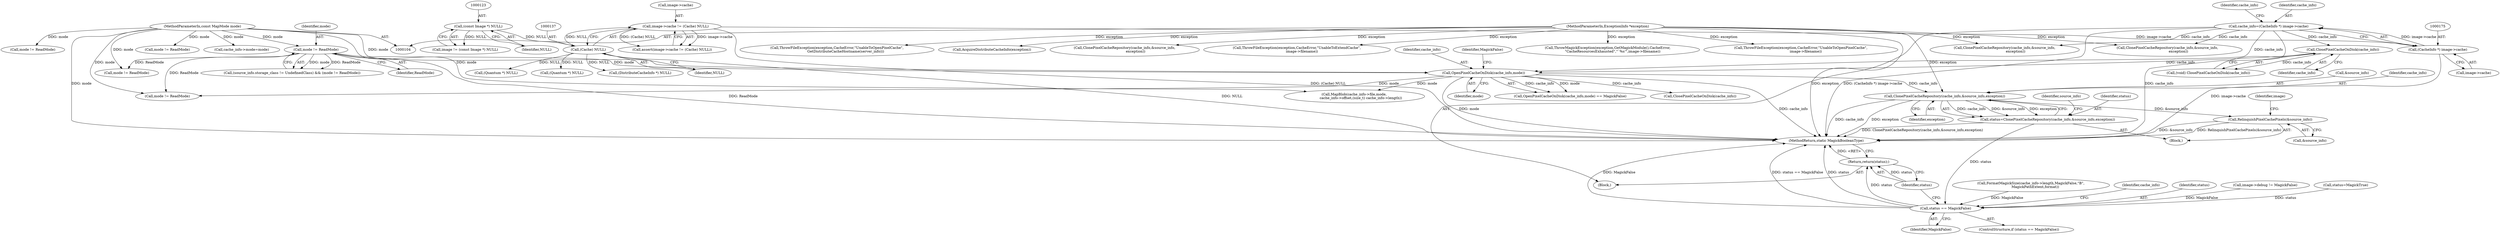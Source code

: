 digraph "0_ImageMagick_aecd0ada163a4d6c769cec178955d5f3e9316f2f@pointer" {
"1001199" [label="(Call,ClonePixelCacheRepository(cache_info,&source_info,exception))"];
"1000879" [label="(Call,OpenPixelCacheOnDisk(cache_info,mode))"];
"1000869" [label="(Call,ClosePixelCacheOnDisk(cache_info))"];
"1000172" [label="(Call,cache_info=(CacheInfo *) image->cache)"];
"1000174" [label="(Call,(CacheInfo *) image->cache)"];
"1000132" [label="(Call,image->cache != (Cache) NULL)"];
"1000136" [label="(Call,(Cache) NULL)"];
"1000122" [label="(Call,(const Image *) NULL)"];
"1000863" [label="(Call,mode != ReadMode)"];
"1000106" [label="(MethodParameterIn,const MapMode mode)"];
"1000107" [label="(MethodParameterIn,ExceptionInfo *exception)"];
"1001197" [label="(Call,status=ClonePixelCacheRepository(cache_info,&source_info,exception))"];
"1001273" [label="(Call,status == MagickFalse)"];
"1001281" [label="(Return,return(status);)"];
"1001204" [label="(Call,RelinquishPixelCachePixels(&source_info))"];
"1001201" [label="(Call,&source_info)"];
"1000182" [label="(Identifier,cache_info)"];
"1000755" [label="(Call,ClonePixelCacheRepository(cache_info,&source_info,\n                    exception))"];
"1000845" [label="(Call,ThrowMagickException(exception,GetMagickModule(),CacheError,\n         \"CacheResourcesExhausted\",\"`%s'\",image->filename))"];
"1000894" [label="(Call,ThrowFileException(exception,CacheError,\"UnableToOpenPixelCache\",\n         image->filename))"];
"1000881" [label="(Identifier,mode)"];
"1000870" [label="(Identifier,cache_info)"];
"1001275" [label="(Identifier,MagickFalse)"];
"1001196" [label="(Block,)"];
"1001216" [label="(Call,FormatMagickSize(cache_info->length,MagickFalse,\"B\",\n        MagickPathExtent,format))"];
"1000122" [label="(Call,(const Image *) NULL)"];
"1000857" [label="(Call,(source_info.storage_class != UndefinedClass) && (mode != ReadMode))"];
"1001206" [label="(Identifier,source_info)"];
"1000749" [label="(Call,mode != ReadMode)"];
"1000700" [label="(Call,ThrowFileException(exception,CacheError,\"UnableToOpenPixelCache\",\n                GetDistributeCacheHostname(server_info)))"];
"1001193" [label="(Call,mode != ReadMode)"];
"1000681" [label="(Call,AcquireDistributeCacheInfo(exception))"];
"1001197" [label="(Call,status=ClonePixelCacheRepository(cache_info,&source_info,exception))"];
"1001272" [label="(ControlStructure,if (status == MagickFalse))"];
"1001094" [label="(Call,ClonePixelCacheRepository(cache_info,&source_info,\n                    exception))"];
"1000880" [label="(Identifier,cache_info)"];
"1000120" [label="(Call,image != (const Image *) NULL)"];
"1001278" [label="(Identifier,cache_info)"];
"1000136" [label="(Call,(Cache) NULL)"];
"1000138" [label="(Identifier,NULL)"];
"1000108" [label="(Block,)"];
"1001203" [label="(Identifier,exception)"];
"1001282" [label="(Identifier,status)"];
"1000879" [label="(Call,OpenPixelCacheOnDisk(cache_info,mode))"];
"1000312" [label="(Call,cache_info->mode=mode)"];
"1000561" [label="(Call,mode != ReadMode)"];
"1001274" [label="(Identifier,status)"];
"1001208" [label="(Call,image->debug != MagickFalse)"];
"1000124" [label="(Identifier,NULL)"];
"1001183" [label="(Call,status=MagickTrue)"];
"1001200" [label="(Identifier,cache_info)"];
"1000133" [label="(Call,image->cache)"];
"1001088" [label="(Call,mode != ReadMode)"];
"1001210" [label="(Identifier,image)"];
"1000131" [label="(Call,assert(image->cache != (Cache) NULL))"];
"1000107" [label="(MethodParameterIn,ExceptionInfo *exception)"];
"1000878" [label="(Call,OpenPixelCacheOnDisk(cache_info,mode) == MagickFalse)"];
"1000567" [label="(Call,ClonePixelCacheRepository(cache_info,&source_info,\n                    exception))"];
"1000506" [label="(Call,(Quantum *) NULL)"];
"1000882" [label="(Identifier,MagickFalse)"];
"1001199" [label="(Call,ClonePixelCacheRepository(cache_info,&source_info,exception))"];
"1000106" [label="(MethodParameterIn,const MapMode mode)"];
"1000867" [label="(Call,(void) ClosePixelCacheOnDisk(cache_info))"];
"1001205" [label="(Call,&source_info)"];
"1000864" [label="(Identifier,mode)"];
"1001000" [label="(Call,MapBlob(cache_info->file,mode,\n            cache_info->offset,(size_t) cache_info->length))"];
"1000869" [label="(Call,ClosePixelCacheOnDisk(cache_info))"];
"1001041" [label="(Call,ClosePixelCacheOnDisk(cache_info))"];
"1000863" [label="(Call,mode != ReadMode)"];
"1001018" [label="(Call,(Quantum *) NULL)"];
"1000176" [label="(Call,image->cache)"];
"1000174" [label="(Call,(CacheInfo *) image->cache)"];
"1000132" [label="(Call,image->cache != (Cache) NULL)"];
"1001283" [label="(MethodReturn,static MagickBooleanType)"];
"1000173" [label="(Identifier,cache_info)"];
"1001273" [label="(Call,status == MagickFalse)"];
"1000172" [label="(Call,cache_info=(CacheInfo *) image->cache)"];
"1001204" [label="(Call,RelinquishPixelCachePixels(&source_info))"];
"1000686" [label="(Call,(DistributeCacheInfo *) NULL)"];
"1001198" [label="(Identifier,status)"];
"1000865" [label="(Identifier,ReadMode)"];
"1000926" [label="(Call,ThrowFileException(exception,CacheError,\"UnableToExtendCache\",\n         image->filename))"];
"1001281" [label="(Return,return(status);)"];
"1001199" -> "1001197"  [label="AST: "];
"1001199" -> "1001203"  [label="CFG: "];
"1001200" -> "1001199"  [label="AST: "];
"1001201" -> "1001199"  [label="AST: "];
"1001203" -> "1001199"  [label="AST: "];
"1001197" -> "1001199"  [label="CFG: "];
"1001199" -> "1001283"  [label="DDG: cache_info"];
"1001199" -> "1001283"  [label="DDG: exception"];
"1001199" -> "1001197"  [label="DDG: cache_info"];
"1001199" -> "1001197"  [label="DDG: &source_info"];
"1001199" -> "1001197"  [label="DDG: exception"];
"1000879" -> "1001199"  [label="DDG: cache_info"];
"1000107" -> "1001199"  [label="DDG: exception"];
"1001199" -> "1001204"  [label="DDG: &source_info"];
"1000879" -> "1000878"  [label="AST: "];
"1000879" -> "1000881"  [label="CFG: "];
"1000880" -> "1000879"  [label="AST: "];
"1000881" -> "1000879"  [label="AST: "];
"1000882" -> "1000879"  [label="CFG: "];
"1000879" -> "1001283"  [label="DDG: mode"];
"1000879" -> "1001283"  [label="DDG: cache_info"];
"1000879" -> "1000878"  [label="DDG: cache_info"];
"1000879" -> "1000878"  [label="DDG: mode"];
"1000869" -> "1000879"  [label="DDG: cache_info"];
"1000172" -> "1000879"  [label="DDG: cache_info"];
"1000863" -> "1000879"  [label="DDG: mode"];
"1000106" -> "1000879"  [label="DDG: mode"];
"1000879" -> "1001000"  [label="DDG: mode"];
"1000879" -> "1001041"  [label="DDG: cache_info"];
"1000879" -> "1001193"  [label="DDG: mode"];
"1000869" -> "1000867"  [label="AST: "];
"1000869" -> "1000870"  [label="CFG: "];
"1000870" -> "1000869"  [label="AST: "];
"1000867" -> "1000869"  [label="CFG: "];
"1000869" -> "1000867"  [label="DDG: cache_info"];
"1000172" -> "1000869"  [label="DDG: cache_info"];
"1000172" -> "1000108"  [label="AST: "];
"1000172" -> "1000174"  [label="CFG: "];
"1000173" -> "1000172"  [label="AST: "];
"1000174" -> "1000172"  [label="AST: "];
"1000182" -> "1000172"  [label="CFG: "];
"1000172" -> "1001283"  [label="DDG: cache_info"];
"1000172" -> "1001283"  [label="DDG: (CacheInfo *) image->cache"];
"1000174" -> "1000172"  [label="DDG: image->cache"];
"1000172" -> "1000567"  [label="DDG: cache_info"];
"1000172" -> "1000755"  [label="DDG: cache_info"];
"1000174" -> "1000176"  [label="CFG: "];
"1000175" -> "1000174"  [label="AST: "];
"1000176" -> "1000174"  [label="AST: "];
"1000174" -> "1001283"  [label="DDG: image->cache"];
"1000132" -> "1000174"  [label="DDG: image->cache"];
"1000132" -> "1000131"  [label="AST: "];
"1000132" -> "1000136"  [label="CFG: "];
"1000133" -> "1000132"  [label="AST: "];
"1000136" -> "1000132"  [label="AST: "];
"1000131" -> "1000132"  [label="CFG: "];
"1000132" -> "1001283"  [label="DDG: (Cache) NULL"];
"1000132" -> "1000131"  [label="DDG: image->cache"];
"1000132" -> "1000131"  [label="DDG: (Cache) NULL"];
"1000136" -> "1000132"  [label="DDG: NULL"];
"1000136" -> "1000138"  [label="CFG: "];
"1000137" -> "1000136"  [label="AST: "];
"1000138" -> "1000136"  [label="AST: "];
"1000136" -> "1001283"  [label="DDG: NULL"];
"1000122" -> "1000136"  [label="DDG: NULL"];
"1000136" -> "1000506"  [label="DDG: NULL"];
"1000136" -> "1000686"  [label="DDG: NULL"];
"1000136" -> "1001018"  [label="DDG: NULL"];
"1000122" -> "1000120"  [label="AST: "];
"1000122" -> "1000124"  [label="CFG: "];
"1000123" -> "1000122"  [label="AST: "];
"1000124" -> "1000122"  [label="AST: "];
"1000120" -> "1000122"  [label="CFG: "];
"1000122" -> "1000120"  [label="DDG: NULL"];
"1000863" -> "1000857"  [label="AST: "];
"1000863" -> "1000865"  [label="CFG: "];
"1000864" -> "1000863"  [label="AST: "];
"1000865" -> "1000863"  [label="AST: "];
"1000857" -> "1000863"  [label="CFG: "];
"1000863" -> "1001283"  [label="DDG: ReadMode"];
"1000863" -> "1000857"  [label="DDG: mode"];
"1000863" -> "1000857"  [label="DDG: ReadMode"];
"1000106" -> "1000863"  [label="DDG: mode"];
"1000863" -> "1001088"  [label="DDG: ReadMode"];
"1000863" -> "1001193"  [label="DDG: ReadMode"];
"1000106" -> "1000104"  [label="AST: "];
"1000106" -> "1001283"  [label="DDG: mode"];
"1000106" -> "1000312"  [label="DDG: mode"];
"1000106" -> "1000561"  [label="DDG: mode"];
"1000106" -> "1000749"  [label="DDG: mode"];
"1000106" -> "1001000"  [label="DDG: mode"];
"1000106" -> "1001088"  [label="DDG: mode"];
"1000106" -> "1001193"  [label="DDG: mode"];
"1000107" -> "1000104"  [label="AST: "];
"1000107" -> "1001283"  [label="DDG: exception"];
"1000107" -> "1000567"  [label="DDG: exception"];
"1000107" -> "1000681"  [label="DDG: exception"];
"1000107" -> "1000700"  [label="DDG: exception"];
"1000107" -> "1000755"  [label="DDG: exception"];
"1000107" -> "1000845"  [label="DDG: exception"];
"1000107" -> "1000894"  [label="DDG: exception"];
"1000107" -> "1000926"  [label="DDG: exception"];
"1000107" -> "1001094"  [label="DDG: exception"];
"1001197" -> "1001196"  [label="AST: "];
"1001198" -> "1001197"  [label="AST: "];
"1001206" -> "1001197"  [label="CFG: "];
"1001197" -> "1001283"  [label="DDG: ClonePixelCacheRepository(cache_info,&source_info,exception)"];
"1001197" -> "1001273"  [label="DDG: status"];
"1001273" -> "1001272"  [label="AST: "];
"1001273" -> "1001275"  [label="CFG: "];
"1001274" -> "1001273"  [label="AST: "];
"1001275" -> "1001273"  [label="AST: "];
"1001278" -> "1001273"  [label="CFG: "];
"1001282" -> "1001273"  [label="CFG: "];
"1001273" -> "1001283"  [label="DDG: MagickFalse"];
"1001273" -> "1001283"  [label="DDG: status == MagickFalse"];
"1001273" -> "1001283"  [label="DDG: status"];
"1001183" -> "1001273"  [label="DDG: status"];
"1001216" -> "1001273"  [label="DDG: MagickFalse"];
"1001208" -> "1001273"  [label="DDG: MagickFalse"];
"1001273" -> "1001281"  [label="DDG: status"];
"1001281" -> "1000108"  [label="AST: "];
"1001281" -> "1001282"  [label="CFG: "];
"1001282" -> "1001281"  [label="AST: "];
"1001283" -> "1001281"  [label="CFG: "];
"1001281" -> "1001283"  [label="DDG: <RET>"];
"1001282" -> "1001281"  [label="DDG: status"];
"1001204" -> "1001196"  [label="AST: "];
"1001204" -> "1001205"  [label="CFG: "];
"1001205" -> "1001204"  [label="AST: "];
"1001210" -> "1001204"  [label="CFG: "];
"1001204" -> "1001283"  [label="DDG: &source_info"];
"1001204" -> "1001283"  [label="DDG: RelinquishPixelCachePixels(&source_info)"];
}
